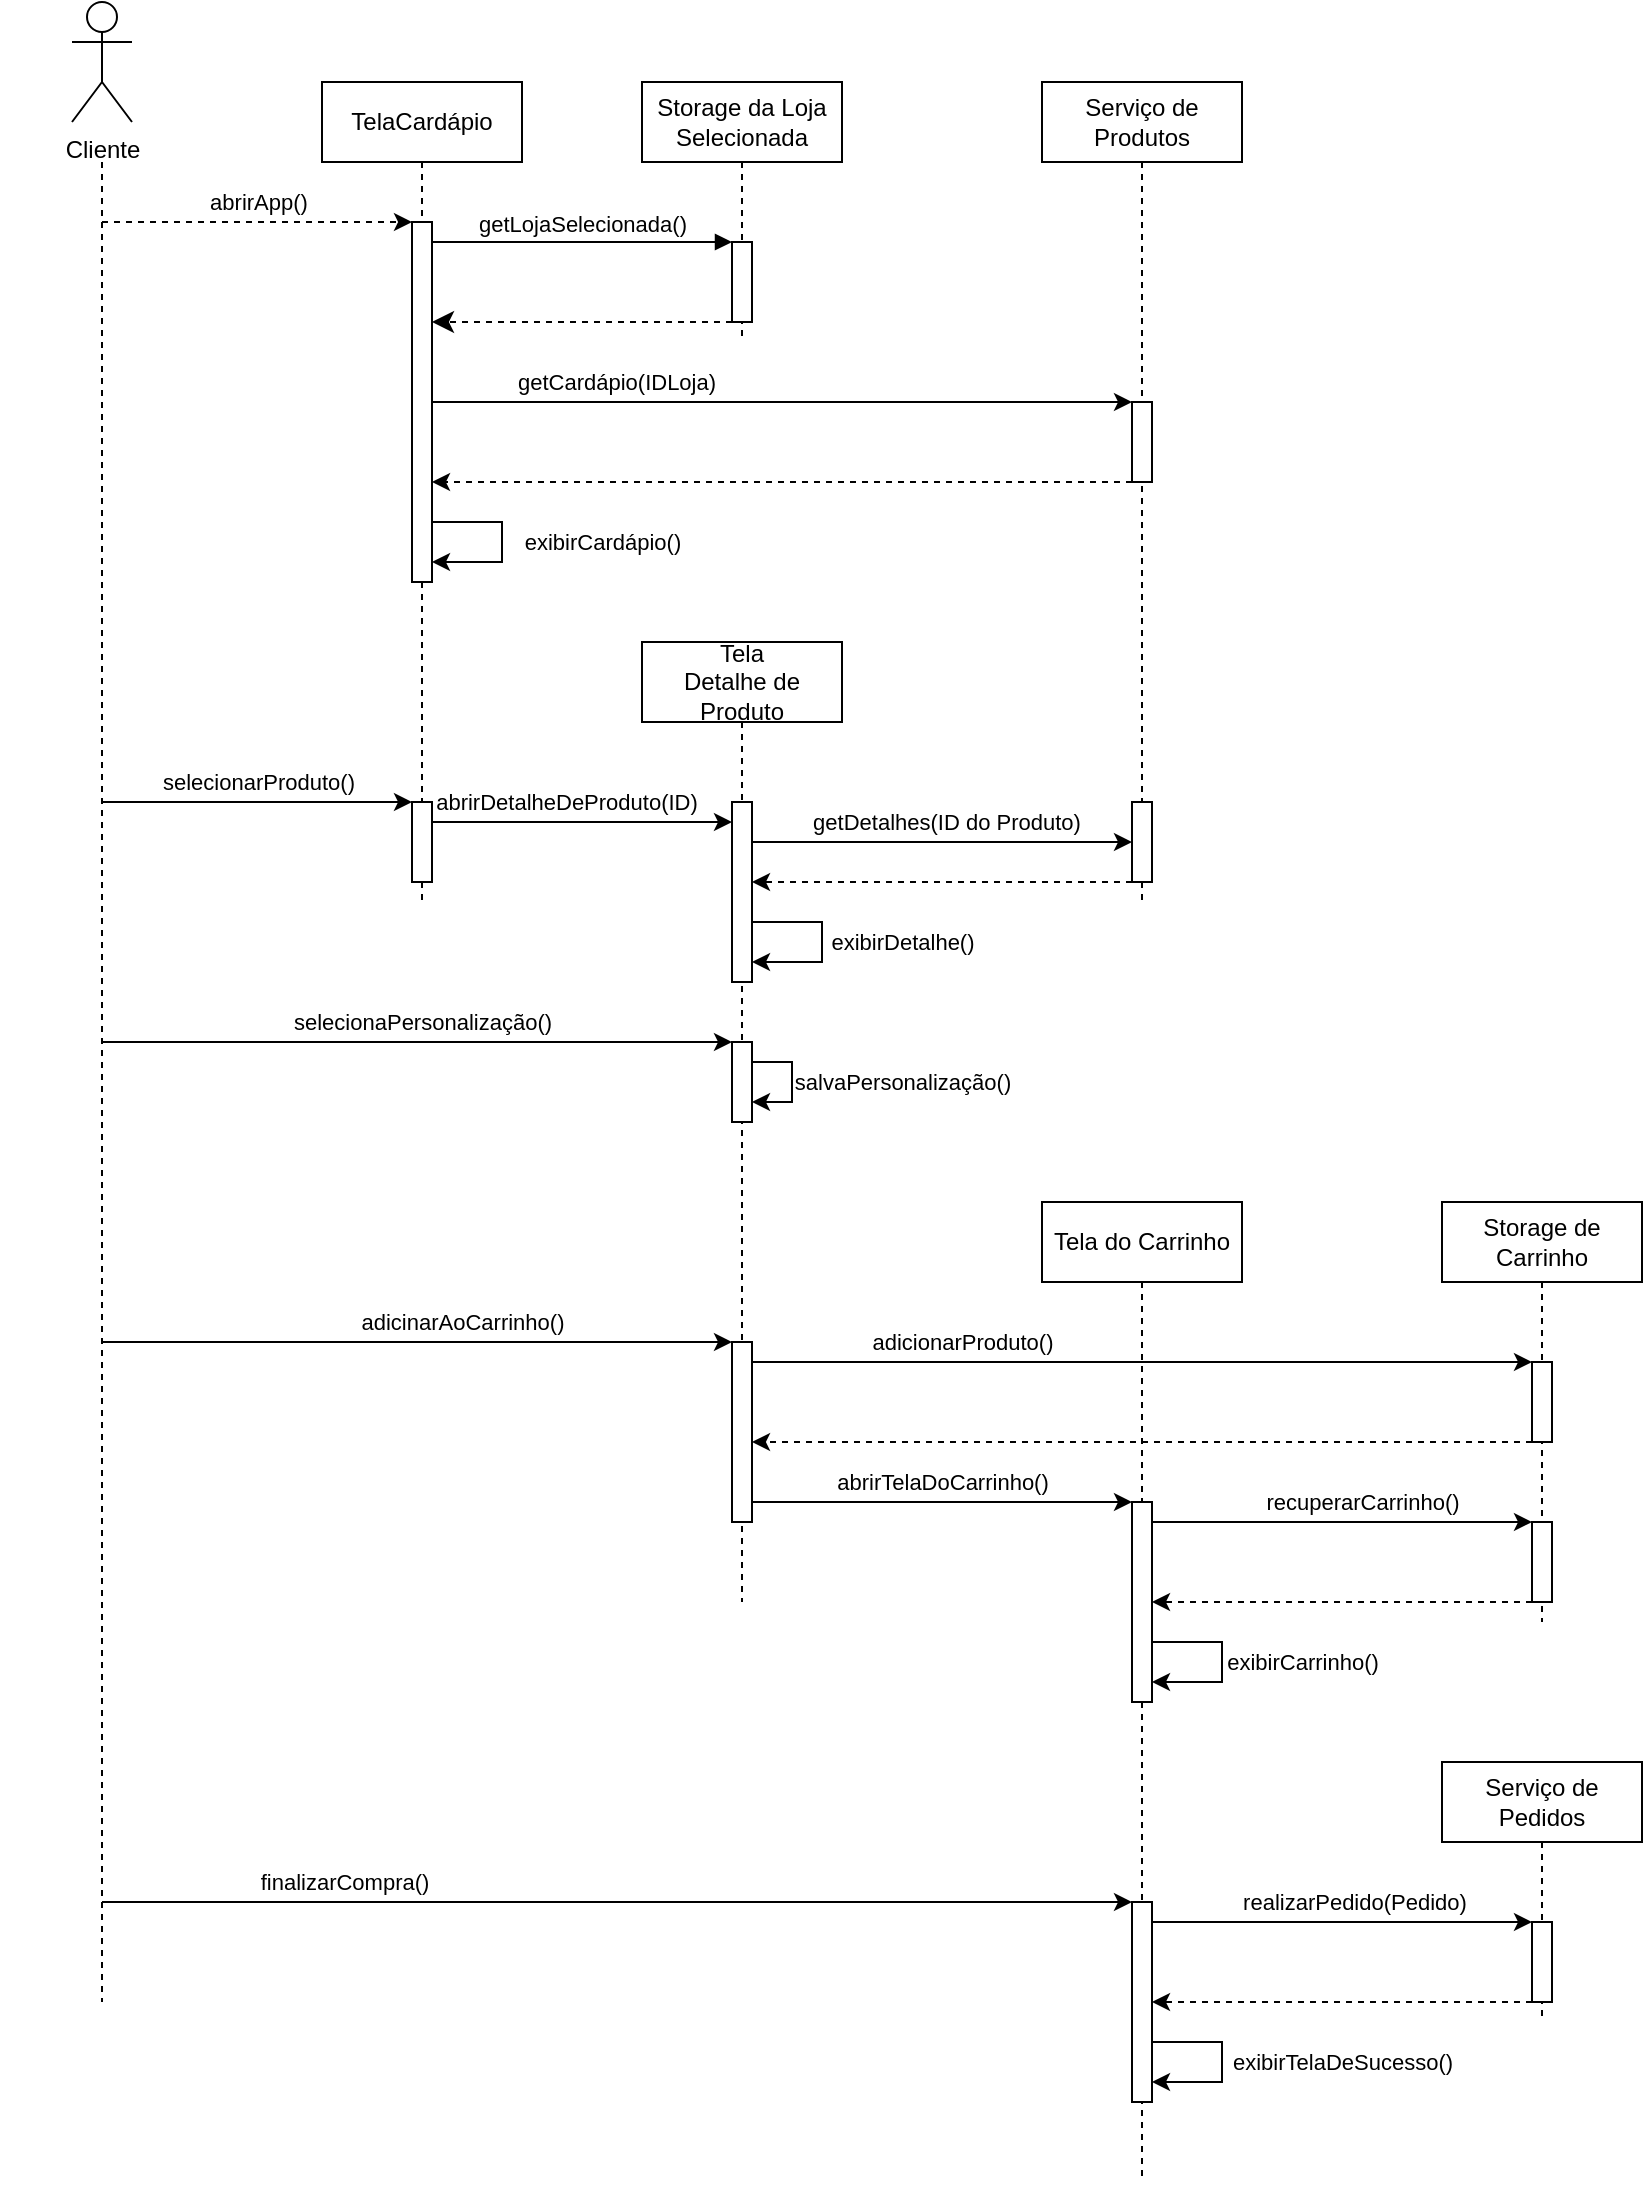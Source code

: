 <mxfile version="21.1.5" type="device">
  <diagram name="Page-1" id="2YBvvXClWsGukQMizWep">
    <mxGraphModel dx="1385" dy="806" grid="1" gridSize="10" guides="1" tooltips="1" connect="1" arrows="1" fold="1" page="1" pageScale="1" pageWidth="850" pageHeight="1100" math="0" shadow="0">
      <root>
        <mxCell id="0" />
        <mxCell id="1" parent="0" />
        <mxCell id="aM9ryv3xv72pqoxQDRHE-1" value="TelaCardápio" style="shape=umlLifeline;perimeter=lifelinePerimeter;whiteSpace=wrap;html=1;container=0;dropTarget=0;collapsible=0;recursiveResize=0;outlineConnect=0;portConstraint=eastwest;newEdgeStyle={&quot;edgeStyle&quot;:&quot;elbowEdgeStyle&quot;,&quot;elbow&quot;:&quot;vertical&quot;,&quot;curved&quot;:0,&quot;rounded&quot;:0};" parent="1" vertex="1">
          <mxGeometry x="190" y="40" width="100" height="410" as="geometry" />
        </mxCell>
        <mxCell id="aM9ryv3xv72pqoxQDRHE-2" value="" style="html=1;points=[];perimeter=orthogonalPerimeter;outlineConnect=0;targetShapes=umlLifeline;portConstraint=eastwest;newEdgeStyle={&quot;edgeStyle&quot;:&quot;elbowEdgeStyle&quot;,&quot;elbow&quot;:&quot;vertical&quot;,&quot;curved&quot;:0,&quot;rounded&quot;:0};" parent="aM9ryv3xv72pqoxQDRHE-1" vertex="1">
          <mxGeometry x="45" y="70" width="10" height="180" as="geometry" />
        </mxCell>
        <mxCell id="G63S-H1diYmc8TdlGEYz-13" value="" style="html=1;points=[];perimeter=orthogonalPerimeter;outlineConnect=0;targetShapes=umlLifeline;portConstraint=eastwest;newEdgeStyle={&quot;edgeStyle&quot;:&quot;elbowEdgeStyle&quot;,&quot;elbow&quot;:&quot;vertical&quot;,&quot;curved&quot;:0,&quot;rounded&quot;:0};" vertex="1" parent="aM9ryv3xv72pqoxQDRHE-1">
          <mxGeometry x="45" y="360" width="10" height="40" as="geometry" />
        </mxCell>
        <mxCell id="G63S-H1diYmc8TdlGEYz-31" value="exibirCardápio()" style="edgeStyle=orthogonalEdgeStyle;rounded=0;orthogonalLoop=1;jettySize=auto;html=1;elbow=vertical;" edge="1" parent="aM9ryv3xv72pqoxQDRHE-1" source="aM9ryv3xv72pqoxQDRHE-2" target="aM9ryv3xv72pqoxQDRHE-2">
          <mxGeometry y="50" relative="1" as="geometry">
            <mxPoint x="66" y="170" as="sourcePoint" />
            <mxPoint x="66" y="190" as="targetPoint" />
            <Array as="points">
              <mxPoint x="90" y="220" />
              <mxPoint x="90" y="240" />
            </Array>
            <mxPoint as="offset" />
          </mxGeometry>
        </mxCell>
        <mxCell id="aM9ryv3xv72pqoxQDRHE-5" value="Storage da Loja Selecionada" style="shape=umlLifeline;perimeter=lifelinePerimeter;whiteSpace=wrap;html=1;container=0;dropTarget=0;collapsible=0;recursiveResize=0;outlineConnect=0;portConstraint=eastwest;newEdgeStyle={&quot;edgeStyle&quot;:&quot;elbowEdgeStyle&quot;,&quot;elbow&quot;:&quot;vertical&quot;,&quot;curved&quot;:0,&quot;rounded&quot;:0};" parent="1" vertex="1">
          <mxGeometry x="350" y="40" width="100" height="130" as="geometry" />
        </mxCell>
        <mxCell id="aM9ryv3xv72pqoxQDRHE-6" value="" style="html=1;points=[];perimeter=orthogonalPerimeter;outlineConnect=0;targetShapes=umlLifeline;portConstraint=eastwest;newEdgeStyle={&quot;edgeStyle&quot;:&quot;elbowEdgeStyle&quot;,&quot;elbow&quot;:&quot;vertical&quot;,&quot;curved&quot;:0,&quot;rounded&quot;:0};" parent="aM9ryv3xv72pqoxQDRHE-5" vertex="1">
          <mxGeometry x="45" y="80" width="10" height="40" as="geometry" />
        </mxCell>
        <mxCell id="aM9ryv3xv72pqoxQDRHE-7" value="getLojaSelecionada()" style="html=1;verticalAlign=bottom;endArrow=block;edgeStyle=elbowEdgeStyle;elbow=vertical;curved=0;rounded=0;" parent="1" source="aM9ryv3xv72pqoxQDRHE-2" target="aM9ryv3xv72pqoxQDRHE-6" edge="1">
          <mxGeometry relative="1" as="geometry">
            <mxPoint x="340" y="130" as="sourcePoint" />
            <Array as="points">
              <mxPoint x="325" y="120" />
            </Array>
          </mxGeometry>
        </mxCell>
        <mxCell id="aM9ryv3xv72pqoxQDRHE-8" value="" style="html=1;verticalAlign=bottom;endArrow=classic;dashed=1;endSize=8;edgeStyle=elbowEdgeStyle;elbow=vertical;curved=0;rounded=0;endFill=1;" parent="1" source="aM9ryv3xv72pqoxQDRHE-6" target="aM9ryv3xv72pqoxQDRHE-2" edge="1">
          <mxGeometry relative="1" as="geometry">
            <mxPoint x="340" y="205" as="targetPoint" />
            <Array as="points">
              <mxPoint x="345" y="160" />
              <mxPoint x="335" y="280" />
            </Array>
          </mxGeometry>
        </mxCell>
        <mxCell id="G63S-H1diYmc8TdlGEYz-1" value="Serviço de Produtos" style="shape=umlLifeline;perimeter=lifelinePerimeter;whiteSpace=wrap;html=1;container=0;dropTarget=0;collapsible=0;recursiveResize=0;outlineConnect=0;portConstraint=eastwest;newEdgeStyle={&quot;edgeStyle&quot;:&quot;elbowEdgeStyle&quot;,&quot;elbow&quot;:&quot;vertical&quot;,&quot;curved&quot;:0,&quot;rounded&quot;:0};" vertex="1" parent="1">
          <mxGeometry x="550" y="40" width="100" height="410" as="geometry" />
        </mxCell>
        <mxCell id="G63S-H1diYmc8TdlGEYz-2" value="" style="html=1;points=[];perimeter=orthogonalPerimeter;outlineConnect=0;targetShapes=umlLifeline;portConstraint=eastwest;newEdgeStyle={&quot;edgeStyle&quot;:&quot;elbowEdgeStyle&quot;,&quot;elbow&quot;:&quot;vertical&quot;,&quot;curved&quot;:0,&quot;rounded&quot;:0};" vertex="1" parent="G63S-H1diYmc8TdlGEYz-1">
          <mxGeometry x="45" y="160" width="10" height="40" as="geometry" />
        </mxCell>
        <mxCell id="G63S-H1diYmc8TdlGEYz-23" value="" style="html=1;points=[];perimeter=orthogonalPerimeter;outlineConnect=0;targetShapes=umlLifeline;portConstraint=eastwest;newEdgeStyle={&quot;edgeStyle&quot;:&quot;elbowEdgeStyle&quot;,&quot;elbow&quot;:&quot;vertical&quot;,&quot;curved&quot;:0,&quot;rounded&quot;:0};" vertex="1" parent="G63S-H1diYmc8TdlGEYz-1">
          <mxGeometry x="45" y="360" width="10" height="40" as="geometry" />
        </mxCell>
        <mxCell id="G63S-H1diYmc8TdlGEYz-3" value="getCardápio(IDLoja)" style="edgeStyle=elbowEdgeStyle;rounded=0;orthogonalLoop=1;jettySize=auto;html=1;elbow=vertical;curved=0;" edge="1" parent="1" source="aM9ryv3xv72pqoxQDRHE-2" target="G63S-H1diYmc8TdlGEYz-2">
          <mxGeometry x="-0.477" y="10" relative="1" as="geometry">
            <Array as="points">
              <mxPoint x="445" y="200" />
              <mxPoint x="435" y="180" />
              <mxPoint x="405" y="170" />
            </Array>
            <mxPoint as="offset" />
          </mxGeometry>
        </mxCell>
        <mxCell id="G63S-H1diYmc8TdlGEYz-4" style="edgeStyle=elbowEdgeStyle;rounded=0;orthogonalLoop=1;jettySize=auto;html=1;elbow=vertical;curved=0;dashed=1;" edge="1" parent="1" source="G63S-H1diYmc8TdlGEYz-2" target="aM9ryv3xv72pqoxQDRHE-2">
          <mxGeometry relative="1" as="geometry">
            <Array as="points">
              <mxPoint x="435" y="240" />
            </Array>
          </mxGeometry>
        </mxCell>
        <mxCell id="G63S-H1diYmc8TdlGEYz-14" value="selecionarProduto()" style="edgeStyle=elbowEdgeStyle;rounded=0;orthogonalLoop=1;jettySize=auto;html=1;elbow=vertical;curved=0;" edge="1" parent="1" source="G63S-H1diYmc8TdlGEYz-5" target="G63S-H1diYmc8TdlGEYz-13">
          <mxGeometry x="-0.0" y="10" relative="1" as="geometry">
            <mxPoint x="90.024" y="400" as="sourcePoint" />
            <Array as="points">
              <mxPoint x="180" y="400" />
              <mxPoint x="170" y="410" />
              <mxPoint x="190" y="400" />
              <mxPoint x="170" y="390" />
            </Array>
            <mxPoint as="offset" />
          </mxGeometry>
        </mxCell>
        <mxCell id="G63S-H1diYmc8TdlGEYz-36" value="selecionaPersonalização()" style="edgeStyle=elbowEdgeStyle;rounded=0;orthogonalLoop=1;jettySize=auto;html=1;elbow=vertical;curved=0;" edge="1" parent="1" source="G63S-H1diYmc8TdlGEYz-5" target="G63S-H1diYmc8TdlGEYz-35">
          <mxGeometry x="0.016" y="10" relative="1" as="geometry">
            <Array as="points">
              <mxPoint x="270" y="520" />
            </Array>
            <mxPoint as="offset" />
          </mxGeometry>
        </mxCell>
        <mxCell id="G63S-H1diYmc8TdlGEYz-59" value="finalizarCompra()" style="edgeStyle=elbowEdgeStyle;rounded=0;orthogonalLoop=1;jettySize=auto;html=1;elbow=vertical;curved=0;" edge="1" parent="1" source="G63S-H1diYmc8TdlGEYz-5" target="G63S-H1diYmc8TdlGEYz-56">
          <mxGeometry x="-0.533" y="10" relative="1" as="geometry">
            <Array as="points">
              <mxPoint x="370" y="950" />
            </Array>
            <mxPoint as="offset" />
          </mxGeometry>
        </mxCell>
        <mxCell id="G63S-H1diYmc8TdlGEYz-5" value="" style="shape=umlLifeline;perimeter=lifelinePerimeter;whiteSpace=wrap;html=1;container=0;dropTarget=0;collapsible=0;recursiveResize=0;outlineConnect=0;portConstraint=eastwest;newEdgeStyle={&quot;edgeStyle&quot;:&quot;elbowEdgeStyle&quot;,&quot;elbow&quot;:&quot;vertical&quot;,&quot;curved&quot;:0,&quot;rounded&quot;:0};size=0;" vertex="1" parent="1">
          <mxGeometry x="30" y="80" width="100" height="920" as="geometry" />
        </mxCell>
        <mxCell id="G63S-H1diYmc8TdlGEYz-8" value="Cliente" style="shape=umlActor;verticalLabelPosition=bottom;verticalAlign=top;html=1;outlineConnect=0;" vertex="1" parent="1">
          <mxGeometry x="65" width="30" height="60" as="geometry" />
        </mxCell>
        <mxCell id="G63S-H1diYmc8TdlGEYz-10" value="" style="endArrow=classic;dashed=1;html=1;rounded=0;endFill=1;" edge="1" parent="1" source="G63S-H1diYmc8TdlGEYz-5" target="aM9ryv3xv72pqoxQDRHE-2">
          <mxGeometry width="50" height="50" relative="1" as="geometry">
            <mxPoint x="135" y="160" as="sourcePoint" />
            <mxPoint x="185" y="110" as="targetPoint" />
            <Array as="points">
              <mxPoint x="170" y="110" />
            </Array>
          </mxGeometry>
        </mxCell>
        <mxCell id="G63S-H1diYmc8TdlGEYz-11" value="abrirApp()" style="edgeLabel;html=1;align=center;verticalAlign=middle;resizable=0;points=[];" vertex="1" connectable="0" parent="G63S-H1diYmc8TdlGEYz-10">
          <mxGeometry x="0.071" relative="1" as="geometry">
            <mxPoint x="-5" y="-10" as="offset" />
          </mxGeometry>
        </mxCell>
        <mxCell id="G63S-H1diYmc8TdlGEYz-16" value="Tela&lt;br&gt;Detalhe de Produto" style="shape=umlLifeline;perimeter=lifelinePerimeter;whiteSpace=wrap;html=1;container=0;dropTarget=0;collapsible=0;recursiveResize=0;outlineConnect=0;portConstraint=eastwest;newEdgeStyle={&quot;edgeStyle&quot;:&quot;elbowEdgeStyle&quot;,&quot;elbow&quot;:&quot;vertical&quot;,&quot;curved&quot;:0,&quot;rounded&quot;:0};" vertex="1" parent="1">
          <mxGeometry x="350" y="320" width="100" height="480" as="geometry" />
        </mxCell>
        <mxCell id="G63S-H1diYmc8TdlGEYz-17" value="" style="html=1;points=[];perimeter=orthogonalPerimeter;outlineConnect=0;targetShapes=umlLifeline;portConstraint=eastwest;newEdgeStyle={&quot;edgeStyle&quot;:&quot;elbowEdgeStyle&quot;,&quot;elbow&quot;:&quot;vertical&quot;,&quot;curved&quot;:0,&quot;rounded&quot;:0};" vertex="1" parent="G63S-H1diYmc8TdlGEYz-16">
          <mxGeometry x="45" y="80" width="10" height="90" as="geometry" />
        </mxCell>
        <mxCell id="G63S-H1diYmc8TdlGEYz-33" value="exibirDetalhe()" style="edgeStyle=orthogonalEdgeStyle;rounded=0;orthogonalLoop=1;jettySize=auto;html=1;elbow=vertical;" edge="1" parent="G63S-H1diYmc8TdlGEYz-16" source="G63S-H1diYmc8TdlGEYz-17" target="G63S-H1diYmc8TdlGEYz-17">
          <mxGeometry y="40" relative="1" as="geometry">
            <Array as="points">
              <mxPoint x="90" y="140" />
              <mxPoint x="90" y="160" />
            </Array>
            <mxPoint as="offset" />
          </mxGeometry>
        </mxCell>
        <mxCell id="G63S-H1diYmc8TdlGEYz-35" value="" style="html=1;points=[];perimeter=orthogonalPerimeter;outlineConnect=0;targetShapes=umlLifeline;portConstraint=eastwest;newEdgeStyle={&quot;edgeStyle&quot;:&quot;elbowEdgeStyle&quot;,&quot;elbow&quot;:&quot;vertical&quot;,&quot;curved&quot;:0,&quot;rounded&quot;:0};" vertex="1" parent="G63S-H1diYmc8TdlGEYz-16">
          <mxGeometry x="45" y="200" width="10" height="40" as="geometry" />
        </mxCell>
        <mxCell id="G63S-H1diYmc8TdlGEYz-37" value="salvaPersonalização()" style="edgeStyle=elbowEdgeStyle;rounded=0;orthogonalLoop=1;jettySize=auto;html=1;elbow=vertical;curved=0;" edge="1" parent="G63S-H1diYmc8TdlGEYz-16" source="G63S-H1diYmc8TdlGEYz-35" target="G63S-H1diYmc8TdlGEYz-35">
          <mxGeometry y="55" relative="1" as="geometry">
            <mxPoint as="offset" />
          </mxGeometry>
        </mxCell>
        <mxCell id="G63S-H1diYmc8TdlGEYz-39" value="" style="html=1;points=[];perimeter=orthogonalPerimeter;outlineConnect=0;targetShapes=umlLifeline;portConstraint=eastwest;newEdgeStyle={&quot;edgeStyle&quot;:&quot;elbowEdgeStyle&quot;,&quot;elbow&quot;:&quot;vertical&quot;,&quot;curved&quot;:0,&quot;rounded&quot;:0};" vertex="1" parent="G63S-H1diYmc8TdlGEYz-16">
          <mxGeometry x="45" y="350" width="10" height="90" as="geometry" />
        </mxCell>
        <mxCell id="G63S-H1diYmc8TdlGEYz-18" style="edgeStyle=elbowEdgeStyle;rounded=0;orthogonalLoop=1;jettySize=auto;html=1;elbow=vertical;curved=0;" edge="1" parent="1" source="G63S-H1diYmc8TdlGEYz-13" target="G63S-H1diYmc8TdlGEYz-17">
          <mxGeometry relative="1" as="geometry">
            <Array as="points">
              <mxPoint x="350" y="410" />
            </Array>
          </mxGeometry>
        </mxCell>
        <mxCell id="G63S-H1diYmc8TdlGEYz-19" value="abrirDetalheDeProduto(ID)" style="edgeLabel;html=1;align=center;verticalAlign=middle;resizable=0;points=[];" vertex="1" connectable="0" parent="G63S-H1diYmc8TdlGEYz-18">
          <mxGeometry x="0.268" y="-1" relative="1" as="geometry">
            <mxPoint x="-28" y="-11" as="offset" />
          </mxGeometry>
        </mxCell>
        <mxCell id="G63S-H1diYmc8TdlGEYz-24" style="edgeStyle=elbowEdgeStyle;rounded=0;orthogonalLoop=1;jettySize=auto;html=1;elbow=vertical;curved=0;" edge="1" parent="1" source="G63S-H1diYmc8TdlGEYz-17" target="G63S-H1diYmc8TdlGEYz-23">
          <mxGeometry relative="1" as="geometry" />
        </mxCell>
        <mxCell id="G63S-H1diYmc8TdlGEYz-25" value="getDetalhes(ID do Produto)" style="edgeLabel;html=1;align=center;verticalAlign=middle;resizable=0;points=[];" vertex="1" connectable="0" parent="G63S-H1diYmc8TdlGEYz-24">
          <mxGeometry x="0.165" y="1" relative="1" as="geometry">
            <mxPoint x="-14" y="-9" as="offset" />
          </mxGeometry>
        </mxCell>
        <mxCell id="G63S-H1diYmc8TdlGEYz-27" style="edgeStyle=elbowEdgeStyle;rounded=0;orthogonalLoop=1;jettySize=auto;html=1;elbow=vertical;curved=0;dashed=1;" edge="1" parent="1" source="G63S-H1diYmc8TdlGEYz-23" target="G63S-H1diYmc8TdlGEYz-17">
          <mxGeometry relative="1" as="geometry">
            <mxPoint x="630" y="530" as="sourcePoint" />
            <mxPoint x="280" y="530" as="targetPoint" />
            <Array as="points">
              <mxPoint x="520" y="440" />
              <mxPoint x="470" y="530" />
            </Array>
          </mxGeometry>
        </mxCell>
        <mxCell id="G63S-H1diYmc8TdlGEYz-38" value="adicinarAoCarrinho()" style="edgeStyle=elbowEdgeStyle;rounded=0;orthogonalLoop=1;jettySize=auto;html=1;elbow=vertical;curved=0;" edge="1" parent="1" target="G63S-H1diYmc8TdlGEYz-39">
          <mxGeometry x="0.143" y="10" relative="1" as="geometry">
            <mxPoint x="80.024" y="670" as="sourcePoint" />
            <mxPoint x="397.5" y="690" as="targetPoint" />
            <Array as="points">
              <mxPoint x="260" y="670" />
              <mxPoint x="272.5" y="690" />
            </Array>
            <mxPoint as="offset" />
          </mxGeometry>
        </mxCell>
        <mxCell id="G63S-H1diYmc8TdlGEYz-40" value="Storage de Carrinho" style="shape=umlLifeline;perimeter=lifelinePerimeter;whiteSpace=wrap;html=1;container=0;dropTarget=0;collapsible=0;recursiveResize=0;outlineConnect=0;portConstraint=eastwest;newEdgeStyle={&quot;edgeStyle&quot;:&quot;elbowEdgeStyle&quot;,&quot;elbow&quot;:&quot;vertical&quot;,&quot;curved&quot;:0,&quot;rounded&quot;:0};" vertex="1" parent="1">
          <mxGeometry x="750" y="600" width="100" height="210" as="geometry" />
        </mxCell>
        <mxCell id="G63S-H1diYmc8TdlGEYz-41" value="" style="html=1;points=[];perimeter=orthogonalPerimeter;outlineConnect=0;targetShapes=umlLifeline;portConstraint=eastwest;newEdgeStyle={&quot;edgeStyle&quot;:&quot;elbowEdgeStyle&quot;,&quot;elbow&quot;:&quot;vertical&quot;,&quot;curved&quot;:0,&quot;rounded&quot;:0};" vertex="1" parent="G63S-H1diYmc8TdlGEYz-40">
          <mxGeometry x="45" y="80" width="10" height="40" as="geometry" />
        </mxCell>
        <mxCell id="G63S-H1diYmc8TdlGEYz-49" value="" style="html=1;points=[];perimeter=orthogonalPerimeter;outlineConnect=0;targetShapes=umlLifeline;portConstraint=eastwest;newEdgeStyle={&quot;edgeStyle&quot;:&quot;elbowEdgeStyle&quot;,&quot;elbow&quot;:&quot;vertical&quot;,&quot;curved&quot;:0,&quot;rounded&quot;:0};" vertex="1" parent="G63S-H1diYmc8TdlGEYz-40">
          <mxGeometry x="45" y="160" width="10" height="40" as="geometry" />
        </mxCell>
        <mxCell id="G63S-H1diYmc8TdlGEYz-42" style="edgeStyle=elbowEdgeStyle;rounded=0;orthogonalLoop=1;jettySize=auto;html=1;elbow=vertical;curved=0;" edge="1" parent="1" source="G63S-H1diYmc8TdlGEYz-39" target="G63S-H1diYmc8TdlGEYz-41">
          <mxGeometry relative="1" as="geometry">
            <Array as="points">
              <mxPoint x="510" y="680" />
            </Array>
          </mxGeometry>
        </mxCell>
        <mxCell id="G63S-H1diYmc8TdlGEYz-43" value="adicionarProduto()" style="edgeLabel;html=1;align=center;verticalAlign=middle;resizable=0;points=[];" vertex="1" connectable="0" parent="G63S-H1diYmc8TdlGEYz-42">
          <mxGeometry x="0.323" y="2" relative="1" as="geometry">
            <mxPoint x="-153" y="-8" as="offset" />
          </mxGeometry>
        </mxCell>
        <mxCell id="G63S-H1diYmc8TdlGEYz-44" style="edgeStyle=elbowEdgeStyle;rounded=0;orthogonalLoop=1;jettySize=auto;html=1;elbow=vertical;curved=0;dashed=1;" edge="1" parent="1" source="G63S-H1diYmc8TdlGEYz-41" target="G63S-H1diYmc8TdlGEYz-39">
          <mxGeometry relative="1" as="geometry">
            <mxPoint x="590" y="720" as="sourcePoint" />
            <mxPoint x="400" y="720" as="targetPoint" />
            <Array as="points">
              <mxPoint x="515" y="720" />
              <mxPoint x="465" y="810" />
            </Array>
          </mxGeometry>
        </mxCell>
        <mxCell id="G63S-H1diYmc8TdlGEYz-45" value="Tela do Carrinho" style="shape=umlLifeline;perimeter=lifelinePerimeter;whiteSpace=wrap;html=1;container=0;dropTarget=0;collapsible=0;recursiveResize=0;outlineConnect=0;portConstraint=eastwest;newEdgeStyle={&quot;edgeStyle&quot;:&quot;elbowEdgeStyle&quot;,&quot;elbow&quot;:&quot;vertical&quot;,&quot;curved&quot;:0,&quot;rounded&quot;:0};" vertex="1" parent="1">
          <mxGeometry x="550" y="600" width="100" height="490" as="geometry" />
        </mxCell>
        <mxCell id="G63S-H1diYmc8TdlGEYz-46" value="" style="html=1;points=[];perimeter=orthogonalPerimeter;outlineConnect=0;targetShapes=umlLifeline;portConstraint=eastwest;newEdgeStyle={&quot;edgeStyle&quot;:&quot;elbowEdgeStyle&quot;,&quot;elbow&quot;:&quot;vertical&quot;,&quot;curved&quot;:0,&quot;rounded&quot;:0};" vertex="1" parent="G63S-H1diYmc8TdlGEYz-45">
          <mxGeometry x="45" y="150" width="10" height="100" as="geometry" />
        </mxCell>
        <mxCell id="G63S-H1diYmc8TdlGEYz-54" value="exibirCarrinho()" style="edgeStyle=orthogonalEdgeStyle;rounded=0;orthogonalLoop=1;jettySize=auto;html=1;elbow=vertical;" edge="1" parent="G63S-H1diYmc8TdlGEYz-45" source="G63S-H1diYmc8TdlGEYz-46" target="G63S-H1diYmc8TdlGEYz-46">
          <mxGeometry x="-0.001" y="40" relative="1" as="geometry">
            <mxPoint x="60" y="250" as="sourcePoint" />
            <mxPoint x="60" y="270" as="targetPoint" />
            <Array as="points">
              <mxPoint x="90" y="220" />
              <mxPoint x="90" y="240" />
            </Array>
            <mxPoint as="offset" />
          </mxGeometry>
        </mxCell>
        <mxCell id="G63S-H1diYmc8TdlGEYz-56" value="" style="html=1;points=[];perimeter=orthogonalPerimeter;outlineConnect=0;targetShapes=umlLifeline;portConstraint=eastwest;newEdgeStyle={&quot;edgeStyle&quot;:&quot;elbowEdgeStyle&quot;,&quot;elbow&quot;:&quot;vertical&quot;,&quot;curved&quot;:0,&quot;rounded&quot;:0};" vertex="1" parent="G63S-H1diYmc8TdlGEYz-45">
          <mxGeometry x="45" y="350" width="10" height="100" as="geometry" />
        </mxCell>
        <mxCell id="G63S-H1diYmc8TdlGEYz-63" value="exibirTelaDeSucesso()" style="edgeStyle=orthogonalEdgeStyle;rounded=0;orthogonalLoop=1;jettySize=auto;html=1;elbow=vertical;" edge="1" parent="G63S-H1diYmc8TdlGEYz-45" source="G63S-H1diYmc8TdlGEYz-56" target="G63S-H1diYmc8TdlGEYz-56">
          <mxGeometry y="60" relative="1" as="geometry">
            <mxPoint x="60" y="420" as="sourcePoint" />
            <mxPoint x="60" y="440" as="targetPoint" />
            <Array as="points">
              <mxPoint x="90" y="420" />
              <mxPoint x="90" y="440" />
            </Array>
            <mxPoint as="offset" />
          </mxGeometry>
        </mxCell>
        <mxCell id="G63S-H1diYmc8TdlGEYz-47" value="abrirTelaDoCarrinho()" style="edgeStyle=elbowEdgeStyle;rounded=0;orthogonalLoop=1;jettySize=auto;html=1;elbow=vertical;curved=0;" edge="1" parent="1" source="G63S-H1diYmc8TdlGEYz-39" target="G63S-H1diYmc8TdlGEYz-46">
          <mxGeometry y="10" relative="1" as="geometry">
            <Array as="points">
              <mxPoint x="510" y="750" />
              <mxPoint x="500" y="760" />
            </Array>
            <mxPoint as="offset" />
          </mxGeometry>
        </mxCell>
        <mxCell id="G63S-H1diYmc8TdlGEYz-50" style="edgeStyle=elbowEdgeStyle;rounded=0;orthogonalLoop=1;jettySize=auto;html=1;elbow=vertical;curved=0;" edge="1" parent="1" source="G63S-H1diYmc8TdlGEYz-46" target="G63S-H1diYmc8TdlGEYz-49">
          <mxGeometry relative="1" as="geometry">
            <Array as="points">
              <mxPoint x="680" y="760" />
              <mxPoint x="700" y="770" />
            </Array>
          </mxGeometry>
        </mxCell>
        <mxCell id="G63S-H1diYmc8TdlGEYz-51" value="recuperarCarrinho()" style="edgeLabel;html=1;align=center;verticalAlign=middle;resizable=0;points=[];" vertex="1" connectable="0" parent="G63S-H1diYmc8TdlGEYz-50">
          <mxGeometry x="0.167" y="1" relative="1" as="geometry">
            <mxPoint x="-6" y="-9" as="offset" />
          </mxGeometry>
        </mxCell>
        <mxCell id="G63S-H1diYmc8TdlGEYz-52" style="edgeStyle=elbowEdgeStyle;rounded=0;orthogonalLoop=1;jettySize=auto;html=1;elbow=vertical;curved=0;dashed=1;" edge="1" parent="1" source="G63S-H1diYmc8TdlGEYz-49" target="G63S-H1diYmc8TdlGEYz-46">
          <mxGeometry relative="1" as="geometry">
            <mxPoint x="810" y="840" as="sourcePoint" />
            <mxPoint x="620" y="840" as="targetPoint" />
            <Array as="points">
              <mxPoint x="730" y="800" />
              <mxPoint x="710" y="810" />
              <mxPoint x="700" y="820" />
              <mxPoint x="685" y="930" />
            </Array>
          </mxGeometry>
        </mxCell>
        <mxCell id="G63S-H1diYmc8TdlGEYz-57" value="Serviço de Pedidos" style="shape=umlLifeline;perimeter=lifelinePerimeter;whiteSpace=wrap;html=1;container=0;dropTarget=0;collapsible=0;recursiveResize=0;outlineConnect=0;portConstraint=eastwest;newEdgeStyle={&quot;edgeStyle&quot;:&quot;elbowEdgeStyle&quot;,&quot;elbow&quot;:&quot;vertical&quot;,&quot;curved&quot;:0,&quot;rounded&quot;:0};" vertex="1" parent="1">
          <mxGeometry x="750" y="880" width="100" height="130" as="geometry" />
        </mxCell>
        <mxCell id="G63S-H1diYmc8TdlGEYz-58" value="" style="html=1;points=[];perimeter=orthogonalPerimeter;outlineConnect=0;targetShapes=umlLifeline;portConstraint=eastwest;newEdgeStyle={&quot;edgeStyle&quot;:&quot;elbowEdgeStyle&quot;,&quot;elbow&quot;:&quot;vertical&quot;,&quot;curved&quot;:0,&quot;rounded&quot;:0};" vertex="1" parent="G63S-H1diYmc8TdlGEYz-57">
          <mxGeometry x="45" y="80" width="10" height="40" as="geometry" />
        </mxCell>
        <mxCell id="G63S-H1diYmc8TdlGEYz-60" style="edgeStyle=elbowEdgeStyle;rounded=0;orthogonalLoop=1;jettySize=auto;html=1;elbow=vertical;curved=0;" edge="1" parent="1" source="G63S-H1diYmc8TdlGEYz-56" target="G63S-H1diYmc8TdlGEYz-58">
          <mxGeometry relative="1" as="geometry">
            <Array as="points">
              <mxPoint x="740" y="960" />
            </Array>
          </mxGeometry>
        </mxCell>
        <mxCell id="G63S-H1diYmc8TdlGEYz-61" value="realizarPedido(Pedido)" style="edgeLabel;html=1;align=center;verticalAlign=middle;resizable=0;points=[];" vertex="1" connectable="0" parent="G63S-H1diYmc8TdlGEYz-60">
          <mxGeometry x="0.056" relative="1" as="geometry">
            <mxPoint y="-10" as="offset" />
          </mxGeometry>
        </mxCell>
        <mxCell id="G63S-H1diYmc8TdlGEYz-62" style="edgeStyle=elbowEdgeStyle;rounded=0;orthogonalLoop=1;jettySize=auto;html=1;elbow=vertical;curved=0;dashed=1;" edge="1" parent="1" source="G63S-H1diYmc8TdlGEYz-58" target="G63S-H1diYmc8TdlGEYz-56">
          <mxGeometry relative="1" as="geometry">
            <mxPoint x="790" y="1000" as="sourcePoint" />
            <mxPoint x="600" y="1000" as="targetPoint" />
            <Array as="points">
              <mxPoint x="725" y="1000" />
              <mxPoint x="705" y="1010" />
              <mxPoint x="695" y="1020" />
              <mxPoint x="680" y="1130" />
            </Array>
          </mxGeometry>
        </mxCell>
      </root>
    </mxGraphModel>
  </diagram>
</mxfile>
